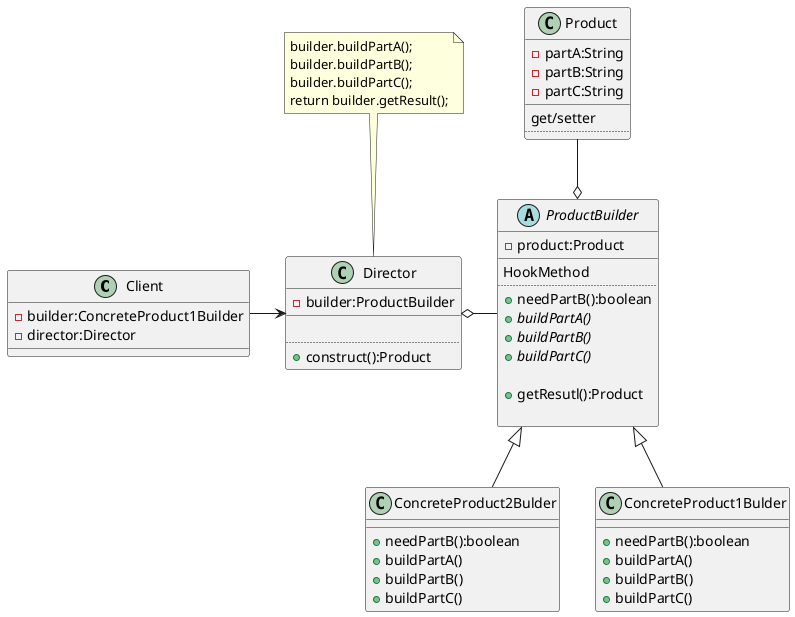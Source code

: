 @startuml

class Client {
    - builder:ConcreteProduct1Builder
    - director:Director
}

class Director {
    - builder:ProductBuilder
    __

    ..
    + construct():Product
}

abstract class ProductBuilder {
    - product:Product
    __
    HookMethod
    ..
    + needPartB():boolean
    + {abstract} buildPartA()
    + {abstract} buildPartB()
    + {abstract} buildPartC()

    + getResutl():Product

}
together {
    class ConcreteProduct1Bulder {
        + needPartB():boolean
        + buildPartA()
        + buildPartB()
        + buildPartC()
    }
    class ConcreteProduct2Bulder {
        + needPartB():boolean
        + buildPartA()
        + buildPartB()
        + buildPartC()
    }
}

class Product {
    - partA:String
    - partB:String
    - partC:String
    __
    get/setter
    ..
}
note as n1
    builder.buildPartA();
    builder.buildPartB();
    builder.buildPartC();
    return builder.getResult();
end note
n1 .. Director
Client -right-> Director
Director o-right- ProductBuilder
ProductBuilder o-up- Product
ProductBuilder <|-- ConcreteProduct1Bulder
ProductBuilder <|-- ConcreteProduct2Bulder

@enduml